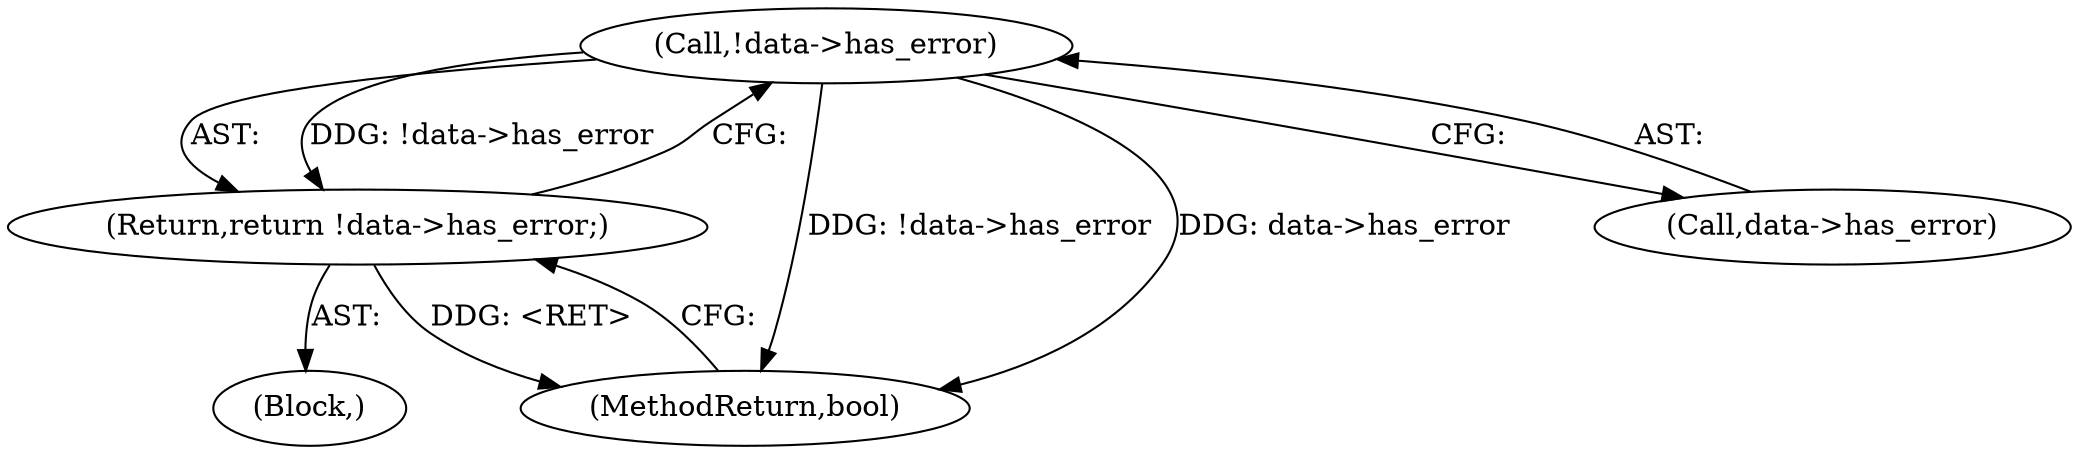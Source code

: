 digraph "1_samba_9d989c9dd7a5b92d0c5d65287935471b83b6e884_7@pointer" {
"1000115" [label="(Call,!data->has_error)"];
"1000114" [label="(Return,return !data->has_error;)"];
"1000104" [label="(Block,)"];
"1000115" [label="(Call,!data->has_error)"];
"1000119" [label="(MethodReturn,bool)"];
"1000114" [label="(Return,return !data->has_error;)"];
"1000116" [label="(Call,data->has_error)"];
"1000115" -> "1000114"  [label="AST: "];
"1000115" -> "1000116"  [label="CFG: "];
"1000116" -> "1000115"  [label="AST: "];
"1000114" -> "1000115"  [label="CFG: "];
"1000115" -> "1000119"  [label="DDG: !data->has_error"];
"1000115" -> "1000119"  [label="DDG: data->has_error"];
"1000115" -> "1000114"  [label="DDG: !data->has_error"];
"1000114" -> "1000104"  [label="AST: "];
"1000119" -> "1000114"  [label="CFG: "];
"1000114" -> "1000119"  [label="DDG: <RET>"];
}
